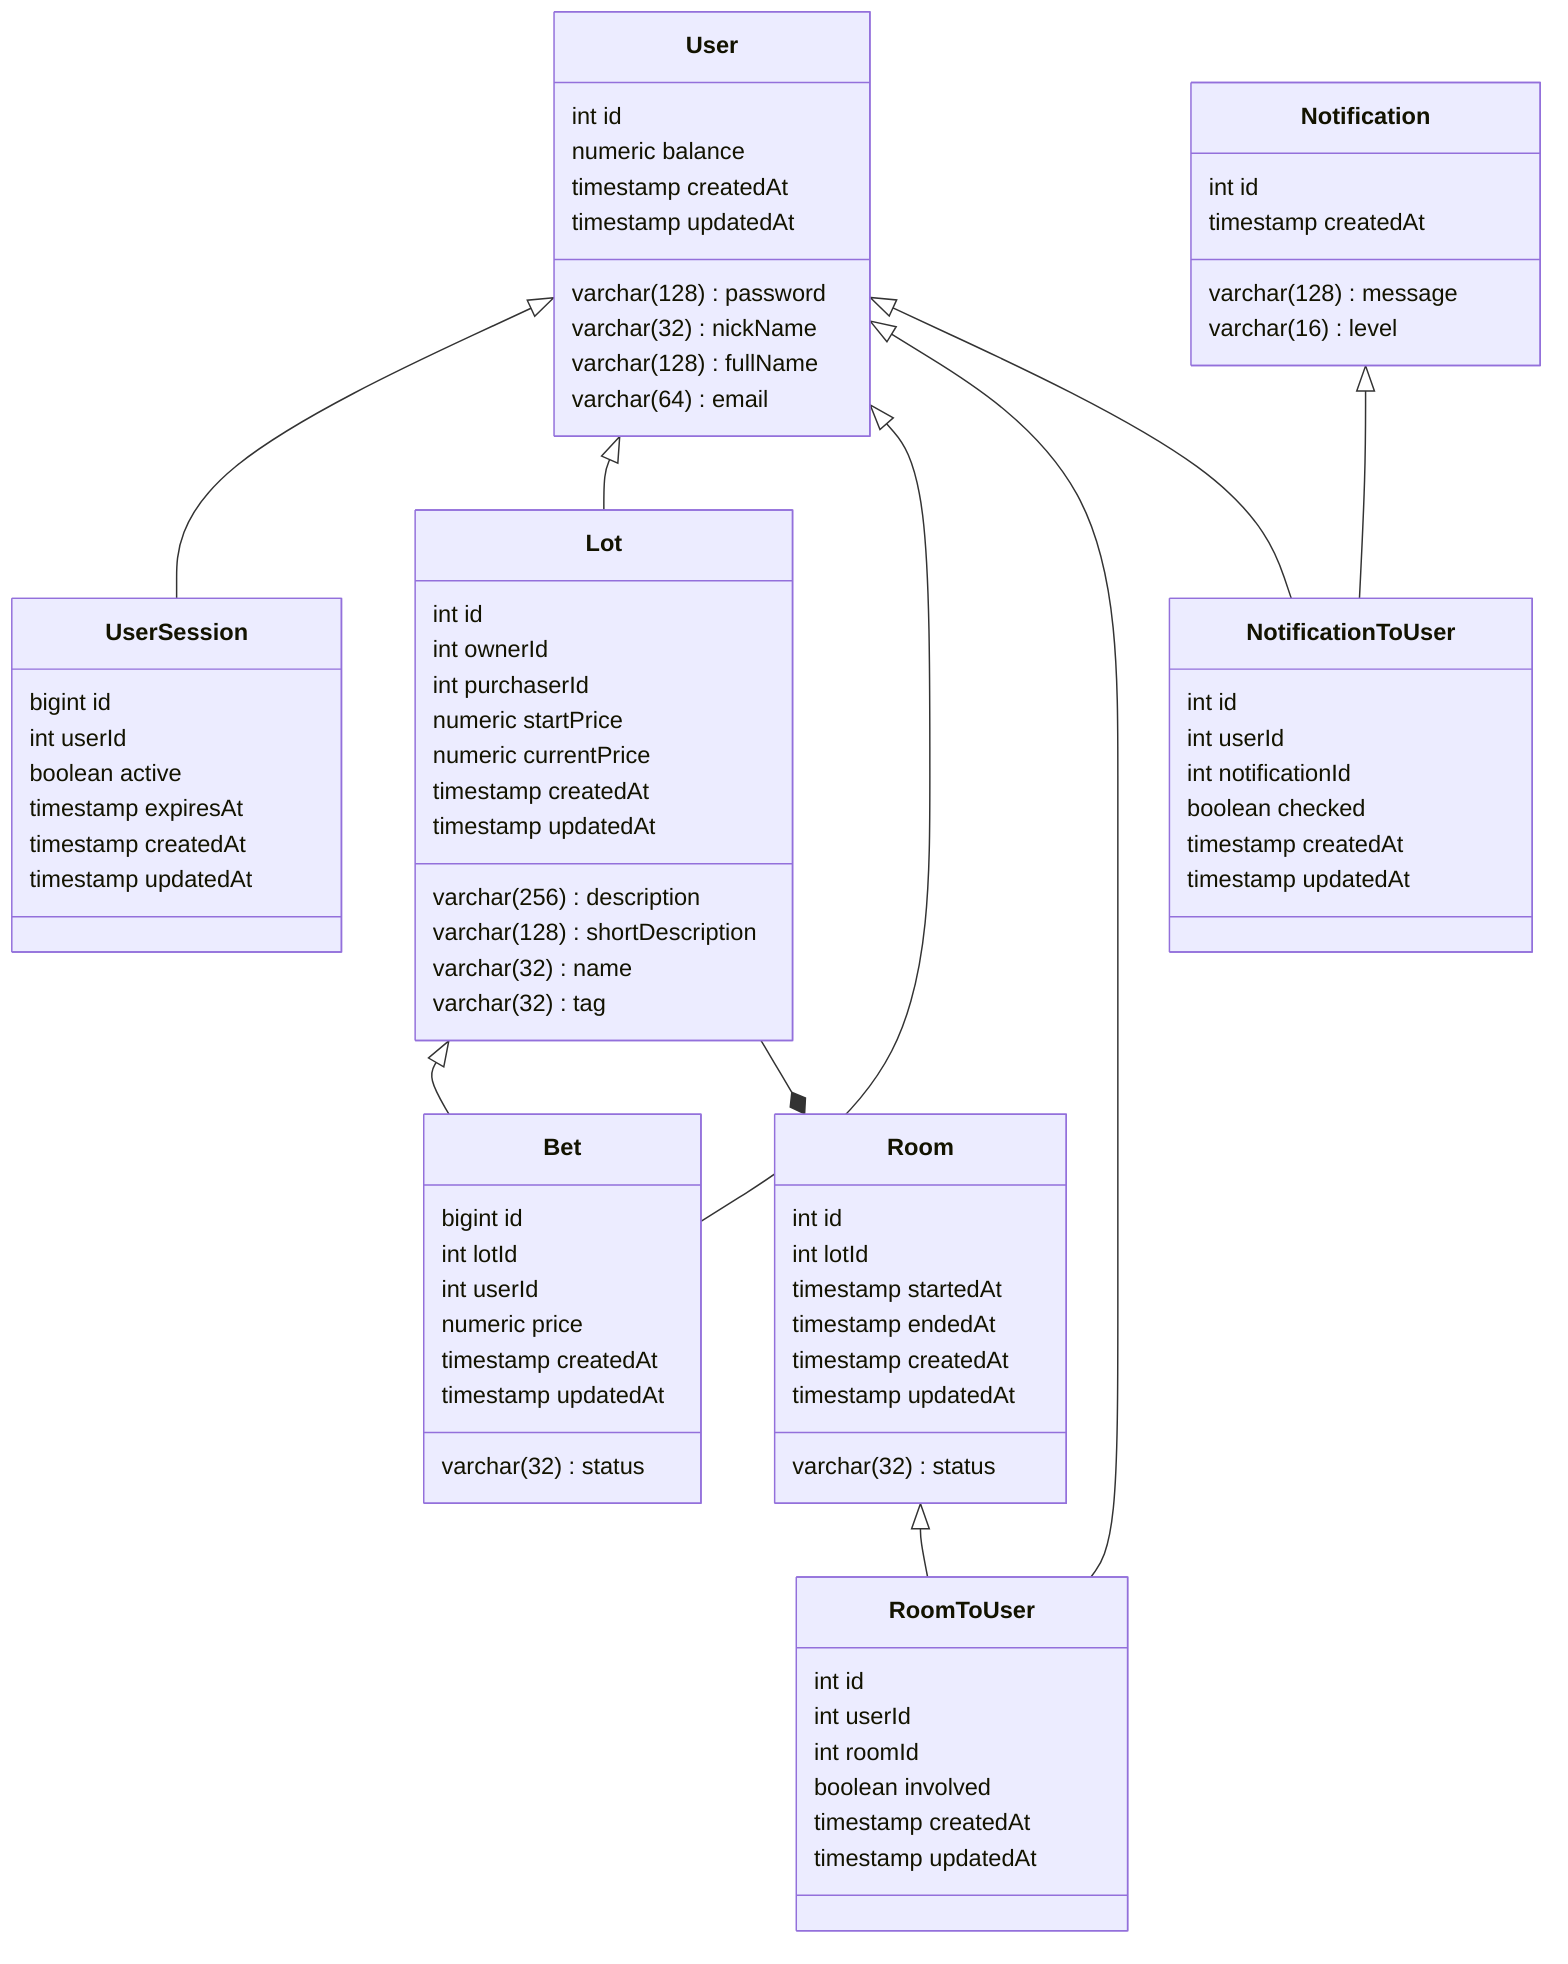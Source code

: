 classDiagram
User <|-- UserSession
User <|-- Lot

Lot <|-- Bet
User <|--  Bet

Lot --* Room

User <|-- RoomToUser
Room <|-- RoomToUser

User <|-- NotificationToUser
Notification <|-- NotificationToUser

User : int id
User : varchar(128) password
User : numeric balance
User : varchar(32) nickName
User : varchar(128) fullName
User : varchar(64) email
User : timestamp createdAt
User : timestamp updatedAt

UserSession : bigint id
UserSession : int userId
UserSession : boolean active
UserSession : timestamp expiresAt
UserSession : timestamp createdAt
UserSession : timestamp updatedAt

Lot : int id
Lot : int ownerId
Lot : int purchaserId
Lot : varchar(256) description
Lot : varchar(128) shortDescription
Lot : varchar(32) name
Lot : numeric startPrice
Lot : numeric currentPrice
Lot : varchar(32) tag
Lot : timestamp createdAt
Lot : timestamp updatedAt

Bet : bigint id
Bet : int lotId
Bet : int userId
Bet : varchar(32) status
Bet : numeric price
Bet : timestamp createdAt
Bet : timestamp updatedAt

Room : int id
Room : int lotId
Room : varchar(32) status
Room : timestamp startedAt
Room : timestamp endedAt
Room : timestamp createdAt
Room : timestamp updatedAt

RoomToUser : int id
RoomToUser : int userId
RoomToUser : int roomId
RoomToUser : boolean involved
RoomToUser : timestamp createdAt
RoomToUser : timestamp updatedAt

Notification : int id
Notification : varchar(128) message
Notification : varchar(16) level
Notification : timestamp createdAt

NotificationToUser : int id
NotificationToUser : int userId
NotificationToUser : int notificationId
NotificationToUser : boolean checked
NotificationToUser : timestamp createdAt
NotificationToUser : timestamp updatedAt